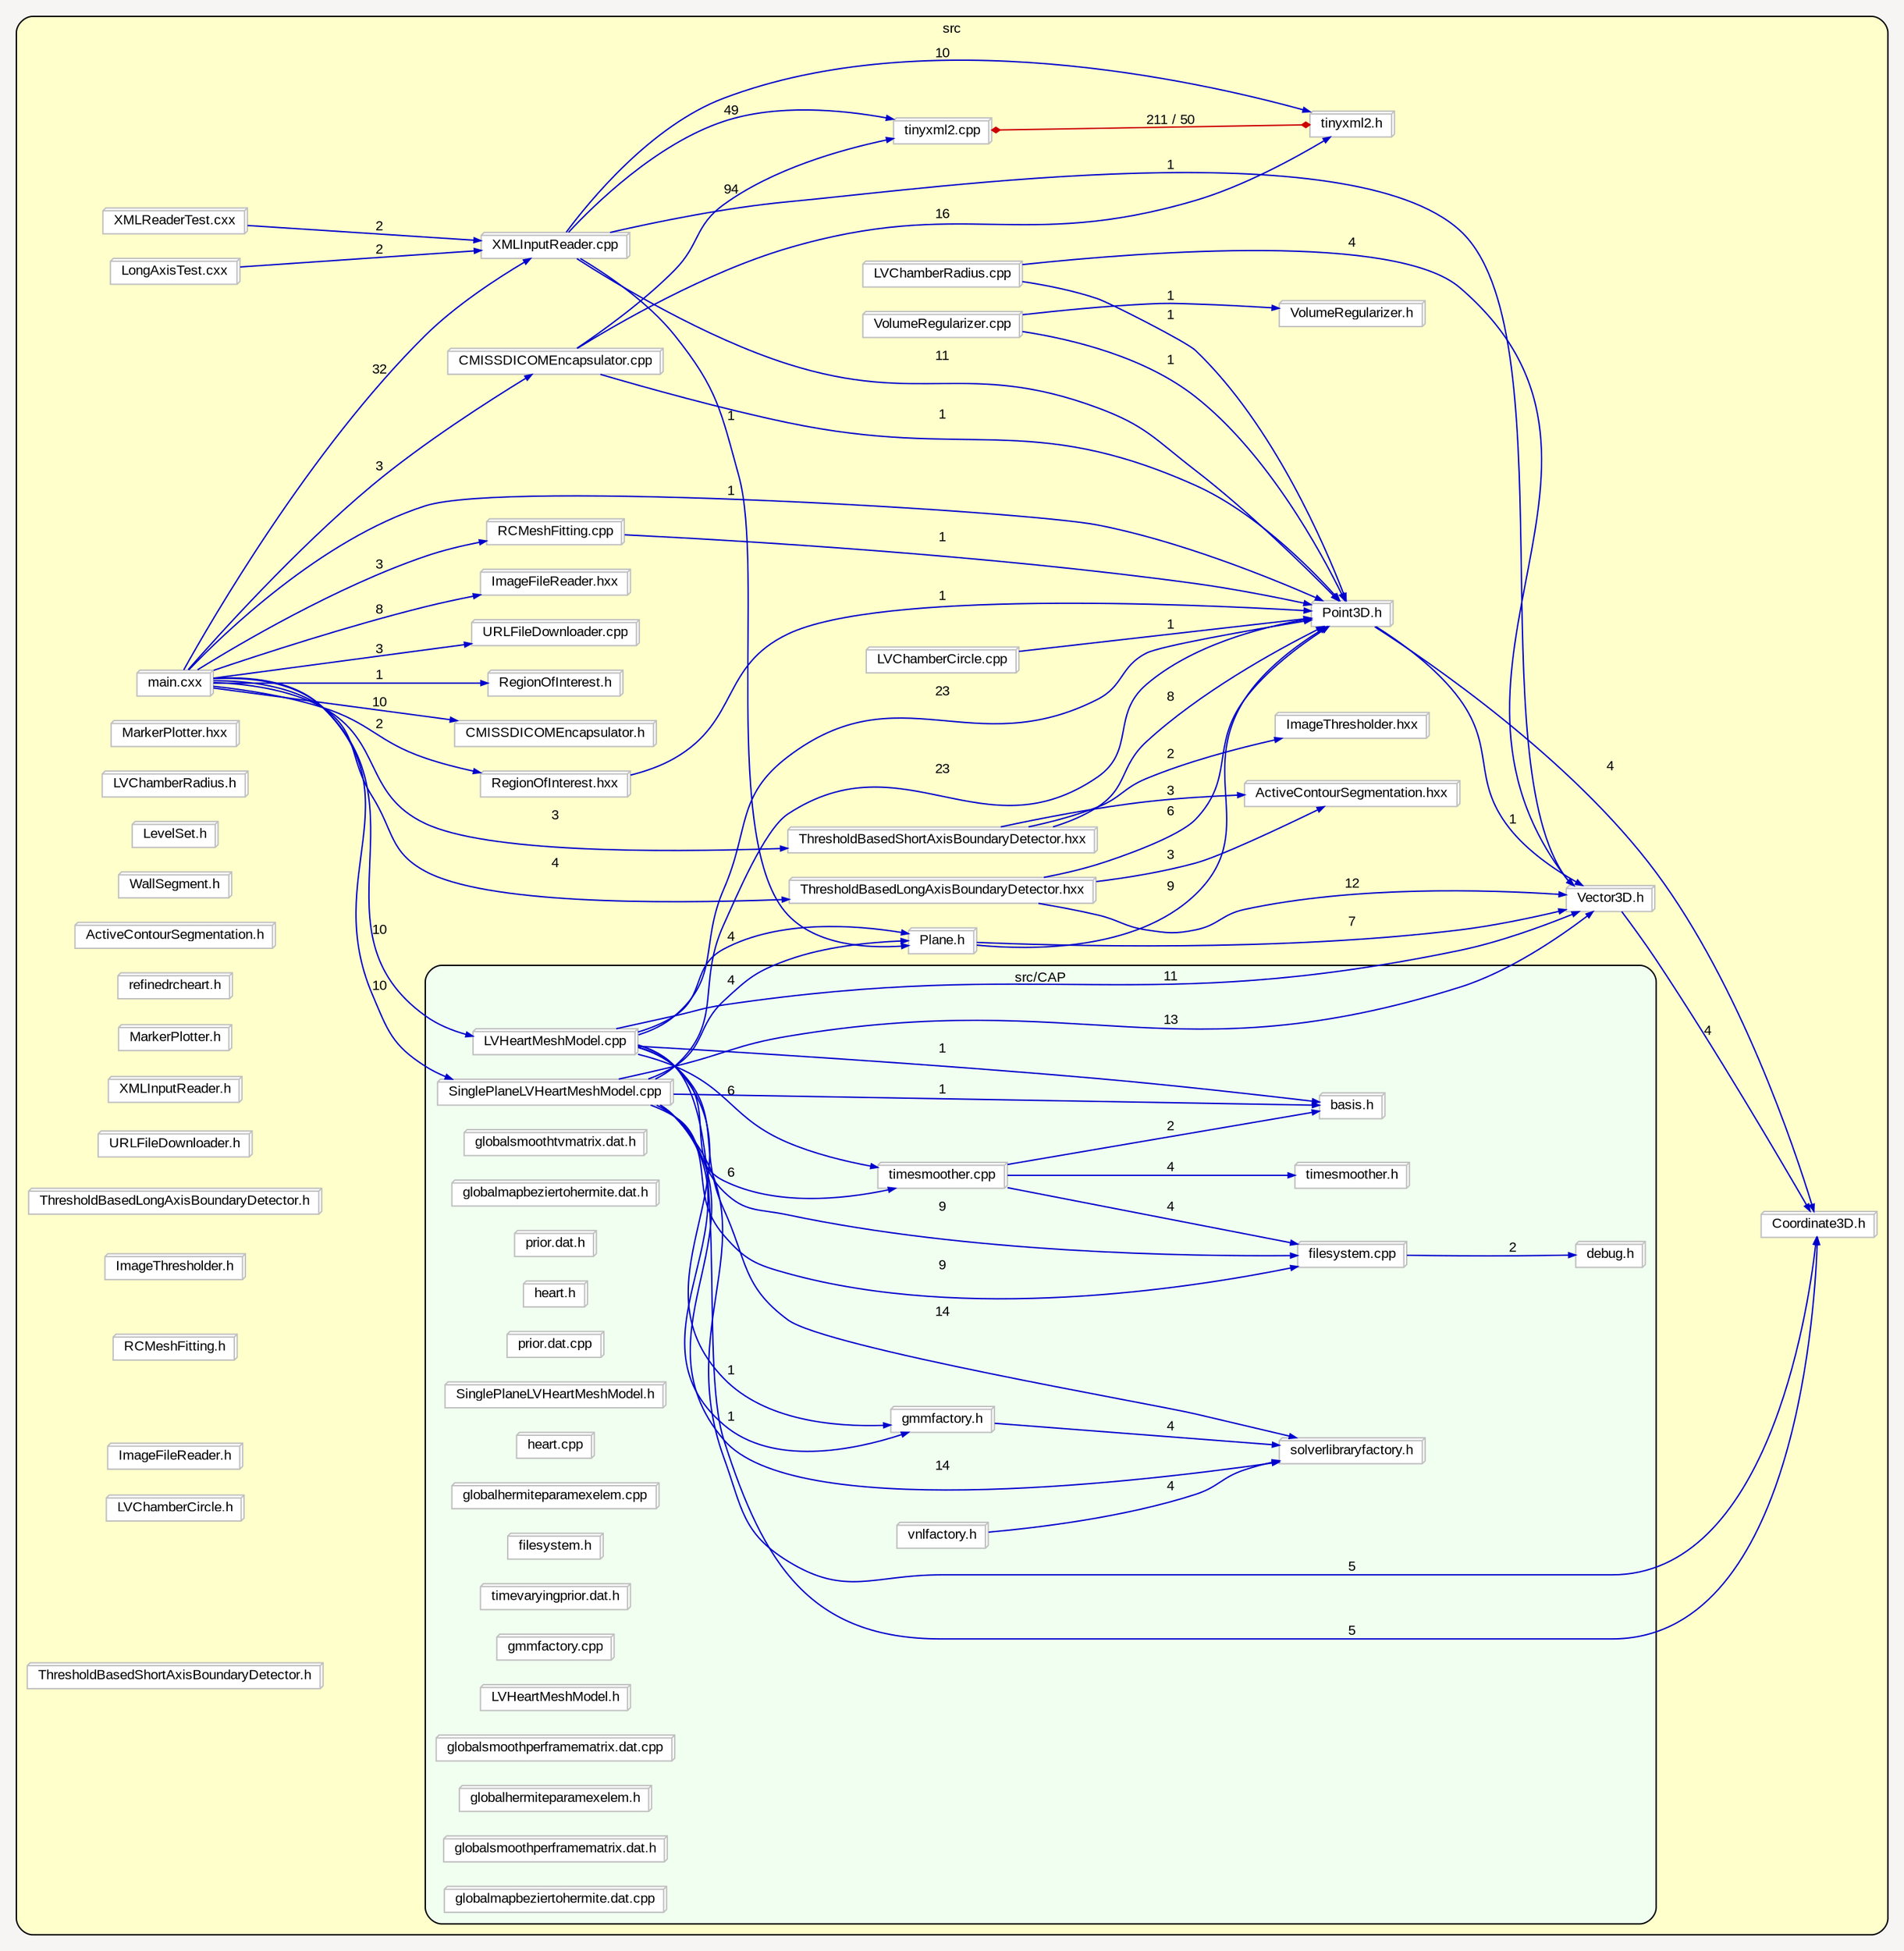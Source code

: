 digraph "" {
  graph [packmode="clust", ranksep="1.0", bgcolor="#F7F5F3", pack="true", fontname="Arial", fontsize="10", style="rounded,filled", compound="true", rankdir="LR", label="", fillcolor="#FFFFCC"];
  node [shape="rectangle", node_initialized="no", style="filled", fontname="Arial", fontsize="10", fixedsize="false", compound="true", color="grey", height="0.0", width="0.0", label="", fillcolor="white"];
  edge [arrowhead="normal", fontcolor="black", arrowsize="0.5", ltail="", dir="forward", fontname="Arial", fontsize="10", lhead="", color="black", compound="true", label="", arrowtail="none"];
  subgraph "cluster_1" {
    graph [label="src", fillcolor="#FFFFCC"];
    subgraph "cluster_3" {
      graph [label="src/CAP", fillcolor="#F0FFF0"];
      __N4 [shape="none", style="invis,none", fixedsize="true", height="0.01", width="0.777778", label=""];
      __N21 [shape="box3d", style="filled", label="gmmfactory.h"];
      __N22 [shape="box3d", style="filled", label="solverlibraryfactory.h"];
      __N23 [shape="box3d", style="filled", label="filesystem.cpp"];
      __N24 [shape="box3d", style="filled", label="debug.h"];
      __N26 [shape="box3d", style="filled", label="LVHeartMeshModel.cpp"];
      __N27 [shape="box3d", style="filled", label="timesmoother.cpp"];
      __N28 [shape="box3d", style="filled", label="basis.h"];
      __N29 [shape="box3d", style="filled", label="timesmoother.h"];
      __N32 [shape="box3d", style="filled", label="vnlfactory.h"];
      __N33 [shape="box3d", style="filled", label="SinglePlaneLVHeartMeshModel.cpp"];
      __N41 [shape="box3d", style="filled", label="globalsmoothtvmatrix.dat.h"];
      __N46 [shape="box3d", style="filled", label="globalmapbeziertohermite.dat.h"];
      __N47 [shape="box3d", style="filled", label="prior.dat.h"];
      __N48 [shape="box3d", style="filled", label="heart.h"];
      __N53 [shape="box3d", style="filled", label="prior.dat.cpp"];
      __N55 [shape="box3d", style="filled", label="SinglePlaneLVHeartMeshModel.h"];
      __N56 [shape="box3d", style="filled", label="heart.cpp"];
      __N59 [shape="box3d", style="filled", label="globalhermiteparamexelem.cpp"];
      __N60 [shape="box3d", style="filled", label="filesystem.h"];
      __N61 [shape="box3d", style="filled", label="timevaryingprior.dat.h"];
      __N62 [shape="box3d", style="filled", label="gmmfactory.cpp"];
      __N66 [shape="box3d", style="filled", label="LVHeartMeshModel.h"];
      __N67 [shape="box3d", style="filled", label="globalsmoothperframematrix.dat.cpp"];
      __N68 [shape="box3d", style="filled", label="globalhermiteparamexelem.h"];
      __N69 [shape="box3d", style="filled", label="globalsmoothperframematrix.dat.h"];
      __N70 [shape="box3d", style="filled", label="globalmapbeziertohermite.dat.cpp"];
      __N21 -> __N22 [dir="forward", color="blue3", label="4"];
      __N23 -> __N24 [dir="forward", color="blue3", label="2"];
      __N26 -> __N27 [dir="forward", color="blue3", label="6"];
      __N26 -> __N28 [dir="forward", color="blue3", label="1"];
      __N26 -> __N22 [dir="forward", color="blue3", label="14"];
      __N26 -> __N21 [dir="forward", color="blue3", label="1"];
      __N26 -> __N23 [dir="forward", color="blue3", label="9"];
      __N27 -> __N23 [dir="forward", color="blue3", label="4"];
      __N27 -> __N29 [dir="forward", color="blue3", label="4"];
      __N27 -> __N28 [dir="forward", color="blue3", label="2"];
      __N32 -> __N22 [dir="forward", color="blue3", label="4"];
      __N33 -> __N22 [dir="forward", color="blue3", label="14"];
      __N33 -> __N27 [dir="forward", color="blue3", label="6"];
      __N33 -> __N23 [dir="forward", color="blue3", label="9"];
      __N33 -> __N28 [dir="forward", color="blue3", label="1"];
      __N33 -> __N21 [dir="forward", color="blue3", label="1"];
    }
    __N2 [shape="none", style="invis,none", fixedsize="true", height="0.01", width="0.347222", label=""];
    __N5 [shape="box3d", style="filled", label="RegionOfInterest.hxx"];
    __N6 [shape="box3d", style="filled", label="Point3D.h"];
    __N7 [shape="box3d", style="filled", label="tinyxml2.cpp"];
    __N8 [shape="box3d", style="filled", label="tinyxml2.h"];
    __N9 [shape="box3d", style="filled", label="Vector3D.h"];
    __N10 [shape="box3d", style="filled", label="Coordinate3D.h"];
    __N11 [shape="box3d", style="filled", label="LongAxisTest.cxx"];
    __N12 [shape="box3d", style="filled", label="XMLInputReader.cpp"];
    __N13 [shape="box3d", style="filled", label="CMISSDICOMEncapsulator.cpp"];
    __N14 [shape="box3d", style="filled", label="RCMeshFitting.cpp"];
    __N15 [shape="box3d", style="filled", label="ThresholdBasedShortAxisBoundaryDetector.hxx"];
    __N16 [shape="box3d", style="filled", label="ActiveContourSegmentation.hxx"];
    __N17 [shape="box3d", style="filled", label="ImageThresholder.hxx"];
    __N18 [shape="box3d", style="filled", label="LVChamberCircle.cpp"];
    __N19 [shape="box3d", style="filled", label="VolumeRegularizer.cpp"];
    __N20 [shape="box3d", style="filled", label="VolumeRegularizer.h"];
    __N25 [shape="box3d", style="filled", label="Plane.h"];
    __N30 [shape="box3d", style="filled", label="LVChamberRadius.cpp"];
    __N31 [shape="box3d", style="filled", label="ThresholdBasedLongAxisBoundaryDetector.hxx"];
    __N34 [shape="box3d", style="filled", label="main.cxx"];
    __N35 [shape="box3d", style="filled", label="CMISSDICOMEncapsulator.h"];
    __N36 [shape="box3d", style="filled", label="RegionOfInterest.h"];
    __N37 [shape="box3d", style="filled", label="URLFileDownloader.cpp"];
    __N38 [shape="box3d", style="filled", label="ImageFileReader.hxx"];
    __N39 [shape="box3d", style="filled", label="XMLReaderTest.cxx"];
    __N40 [shape="box3d", style="filled", label="MarkerPlotter.hxx"];
    __N42 [shape="box3d", style="filled", label="LVChamberRadius.h"];
    __N43 [shape="box3d", style="filled", label="LevelSet.h"];
    __N44 [shape="box3d", style="filled", label="WallSegment.h"];
    __N45 [shape="box3d", style="filled", label="ActiveContourSegmentation.h"];
    __N49 [shape="box3d", style="filled", label="refinedrcheart.h"];
    __N50 [shape="box3d", style="filled", label="MarkerPlotter.h"];
    __N51 [shape="box3d", style="filled", label="XMLInputReader.h"];
    __N52 [shape="box3d", style="filled", label="URLFileDownloader.h"];
    __N54 [shape="box3d", style="filled", label="ThresholdBasedLongAxisBoundaryDetector.h"];
    __N57 [shape="box3d", style="filled", label="ImageThresholder.h"];
    __N58 [shape="box3d", style="filled", label="RCMeshFitting.h"];
    __N63 [shape="box3d", style="filled", label="ImageFileReader.h"];
    __N64 [shape="box3d", style="filled", label="LVChamberCircle.h"];
    __N65 [shape="box3d", style="filled", label="ThresholdBasedShortAxisBoundaryDetector.h"];
    __N5 -> __N6 [dir="forward", color="blue3", label="1"];
    __N7 -> __N8 [arrowhead="diamond", dir="both", color="red3", label="211 / 50", arrowtail="diamond"];
    __N9 -> __N10 [dir="forward", color="blue3", label="4"];
    __N11 -> __N12 [dir="forward", color="blue3", label="2"];
    __N13 -> __N7 [dir="forward", color="blue3", label="94"];
    __N13 -> __N6 [dir="forward", color="blue3", label="1"];
    __N13 -> __N8 [dir="forward", color="blue3", label="16"];
    __N6 -> __N10 [dir="forward", color="blue3", label="4"];
    __N6 -> __N9 [dir="forward", color="blue3", label="1"];
    __N14 -> __N6 [dir="forward", color="blue3", label="1"];
    __N15 -> __N16 [dir="forward", color="blue3", label="3"];
    __N15 -> __N17 [dir="forward", color="blue3", label="2"];
    __N15 -> __N6 [dir="forward", color="blue3", label="8"];
    __N18 -> __N6 [dir="forward", color="blue3", label="1"];
    __N19 -> __N20 [dir="forward", color="blue3", label="1"];
    __N19 -> __N6 [dir="forward", color="blue3", label="1"];
    __N12 -> __N6 [dir="forward", color="blue3", label="11"];
    __N12 -> __N7 [dir="forward", color="blue3", label="49"];
    __N12 -> __N25 [dir="forward", color="blue3", label="1"];
    __N12 -> __N8 [dir="forward", color="blue3", label="10"];
    __N12 -> __N9 [dir="forward", color="blue3", label="1"];
    __N26 -> __N6 [dir="forward", color="blue3", label="23"];
    __N26 -> __N25 [dir="forward", color="blue3", label="4"];
    __N26 -> __N10 [dir="forward", color="blue3", label="5"];
    __N26 -> __N9 [dir="forward", color="blue3", label="11"];
    __N25 -> __N6 [dir="forward", color="blue3", label="9"];
    __N25 -> __N9 [dir="forward", color="blue3", label="7"];
    __N30 -> __N9 [dir="forward", color="blue3", label="4"];
    __N30 -> __N6 [dir="forward", color="blue3", label="1"];
    __N31 -> __N16 [dir="forward", color="blue3", label="3"];
    __N31 -> __N6 [dir="forward", color="blue3", label="6"];
    __N31 -> __N9 [dir="forward", color="blue3", label="12"];
    __N33 -> __N10 [dir="forward", color="blue3", label="5"];
    __N33 -> __N25 [dir="forward", color="blue3", label="4"];
    __N33 -> __N6 [dir="forward", color="blue3", label="23"];
    __N33 -> __N9 [dir="forward", color="blue3", label="13"];
    __N34 -> __N14 [dir="forward", color="blue3", label="3"];
    __N34 -> __N6 [dir="forward", color="blue3", label="1"];
    __N34 -> __N35 [dir="forward", color="blue3", label="10"];
    __N34 -> __N36 [dir="forward", color="blue3", label="1"];
    __N34 -> __N33 [dir="forward", color="blue3", label="10"];
    __N34 -> __N13 [dir="forward", color="blue3", label="3"];
    __N34 -> __N26 [dir="forward", color="blue3", label="10"];
    __N34 -> __N15 [dir="forward", color="blue3", label="3"];
    __N34 -> __N12 [dir="forward", color="blue3", label="32"];
    __N34 -> __N37 [dir="forward", color="blue3", label="3"];
    __N34 -> __N31 [dir="forward", color="blue3", label="4"];
    __N34 -> __N5 [dir="forward", color="blue3", label="2"];
    __N34 -> __N38 [dir="forward", color="blue3", label="8"];
    __N39 -> __N12 [dir="forward", color="blue3", label="2"];
  }
}
